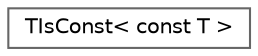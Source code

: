 digraph "Graphical Class Hierarchy"
{
 // INTERACTIVE_SVG=YES
 // LATEX_PDF_SIZE
  bgcolor="transparent";
  edge [fontname=Helvetica,fontsize=10,labelfontname=Helvetica,labelfontsize=10];
  node [fontname=Helvetica,fontsize=10,shape=box,height=0.2,width=0.4];
  rankdir="LR";
  Node0 [id="Node000000",label="TIsConst\< const T \>",height=0.2,width=0.4,color="grey40", fillcolor="white", style="filled",URL="$df/ddd/structTIsConst_3_01const_01T_01_4.html",tooltip=" "];
}
